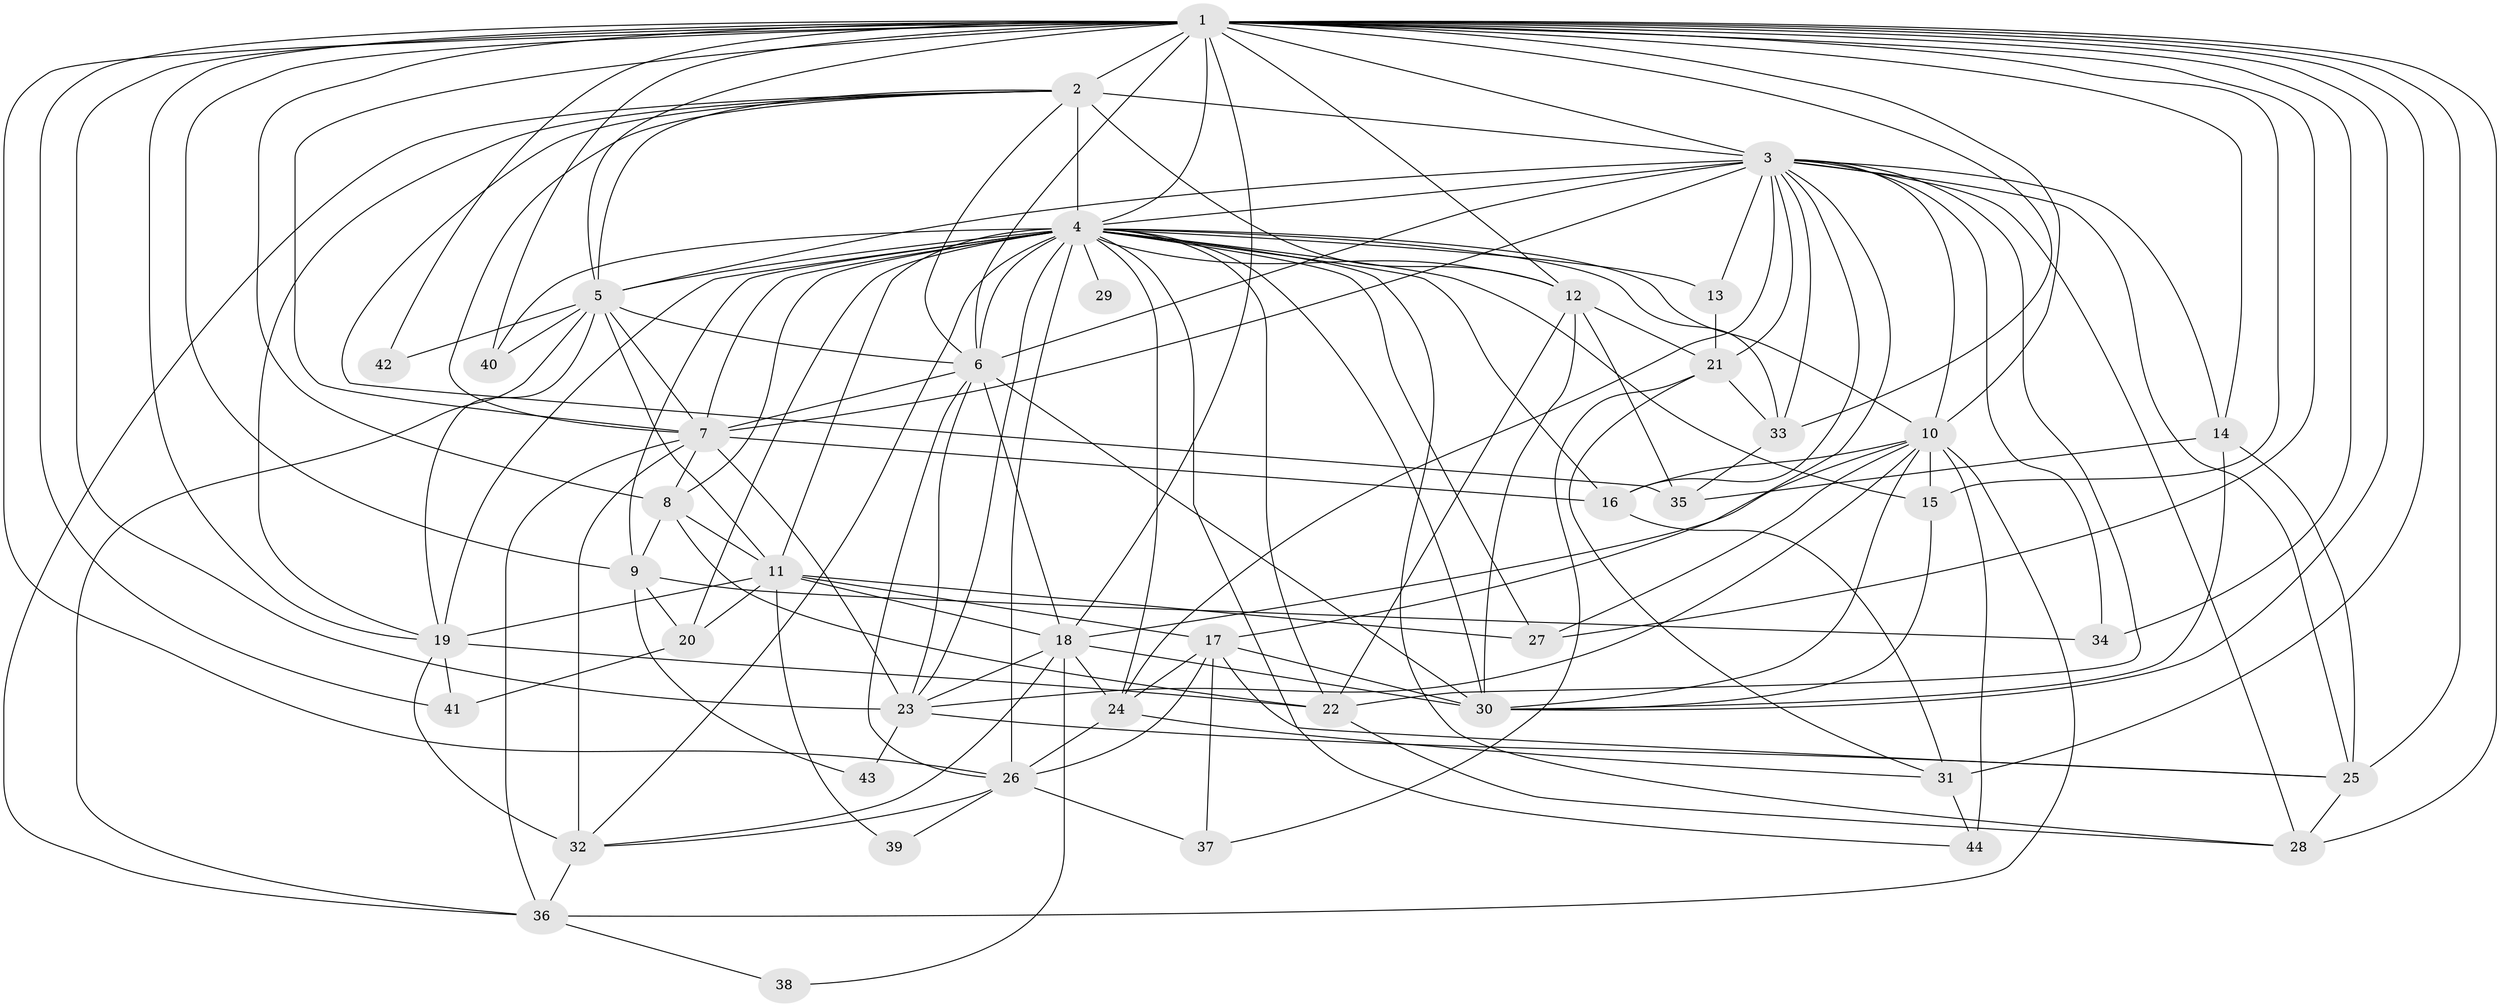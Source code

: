 // original degree distribution, {20: 0.0136986301369863, 23: 0.00684931506849315, 25: 0.00684931506849315, 28: 0.00684931506849315, 15: 0.0136986301369863, 21: 0.00684931506849315, 32: 0.00684931506849315, 24: 0.00684931506849315, 11: 0.00684931506849315, 5: 0.0684931506849315, 13: 0.00684931506849315, 4: 0.08904109589041095, 9: 0.00684931506849315, 3: 0.1917808219178082, 8: 0.00684931506849315, 7: 0.0136986301369863, 6: 0.02054794520547945, 2: 0.5205479452054794}
// Generated by graph-tools (version 1.1) at 2025/49/03/04/25 22:49:39]
// undirected, 44 vertices, 153 edges
graph export_dot {
  node [color=gray90,style=filled];
  1;
  2;
  3;
  4;
  5;
  6;
  7;
  8;
  9;
  10;
  11;
  12;
  13;
  14;
  15;
  16;
  17;
  18;
  19;
  20;
  21;
  22;
  23;
  24;
  25;
  26;
  27;
  28;
  29;
  30;
  31;
  32;
  33;
  34;
  35;
  36;
  37;
  38;
  39;
  40;
  41;
  42;
  43;
  44;
  1 -- 2 [weight=1.0];
  1 -- 3 [weight=2.0];
  1 -- 4 [weight=18.0];
  1 -- 5 [weight=1.0];
  1 -- 6 [weight=1.0];
  1 -- 7 [weight=2.0];
  1 -- 8 [weight=2.0];
  1 -- 9 [weight=1.0];
  1 -- 10 [weight=1.0];
  1 -- 12 [weight=1.0];
  1 -- 14 [weight=1.0];
  1 -- 15 [weight=1.0];
  1 -- 18 [weight=1.0];
  1 -- 19 [weight=1.0];
  1 -- 23 [weight=1.0];
  1 -- 25 [weight=1.0];
  1 -- 26 [weight=1.0];
  1 -- 27 [weight=1.0];
  1 -- 28 [weight=1.0];
  1 -- 30 [weight=1.0];
  1 -- 31 [weight=1.0];
  1 -- 33 [weight=1.0];
  1 -- 34 [weight=2.0];
  1 -- 40 [weight=1.0];
  1 -- 41 [weight=1.0];
  1 -- 42 [weight=1.0];
  2 -- 3 [weight=1.0];
  2 -- 4 [weight=5.0];
  2 -- 5 [weight=1.0];
  2 -- 6 [weight=2.0];
  2 -- 7 [weight=1.0];
  2 -- 12 [weight=7.0];
  2 -- 19 [weight=1.0];
  2 -- 35 [weight=1.0];
  2 -- 36 [weight=1.0];
  3 -- 4 [weight=5.0];
  3 -- 5 [weight=1.0];
  3 -- 6 [weight=1.0];
  3 -- 7 [weight=1.0];
  3 -- 10 [weight=1.0];
  3 -- 13 [weight=1.0];
  3 -- 14 [weight=1.0];
  3 -- 16 [weight=1.0];
  3 -- 17 [weight=1.0];
  3 -- 21 [weight=1.0];
  3 -- 22 [weight=1.0];
  3 -- 24 [weight=1.0];
  3 -- 25 [weight=1.0];
  3 -- 28 [weight=1.0];
  3 -- 33 [weight=2.0];
  3 -- 34 [weight=2.0];
  4 -- 5 [weight=4.0];
  4 -- 6 [weight=4.0];
  4 -- 7 [weight=7.0];
  4 -- 8 [weight=2.0];
  4 -- 9 [weight=1.0];
  4 -- 10 [weight=1.0];
  4 -- 11 [weight=1.0];
  4 -- 12 [weight=2.0];
  4 -- 13 [weight=2.0];
  4 -- 15 [weight=3.0];
  4 -- 16 [weight=2.0];
  4 -- 19 [weight=1.0];
  4 -- 20 [weight=1.0];
  4 -- 22 [weight=1.0];
  4 -- 23 [weight=1.0];
  4 -- 24 [weight=2.0];
  4 -- 26 [weight=1.0];
  4 -- 27 [weight=1.0];
  4 -- 28 [weight=1.0];
  4 -- 29 [weight=3.0];
  4 -- 30 [weight=1.0];
  4 -- 32 [weight=2.0];
  4 -- 33 [weight=1.0];
  4 -- 40 [weight=1.0];
  4 -- 44 [weight=1.0];
  5 -- 6 [weight=2.0];
  5 -- 7 [weight=1.0];
  5 -- 11 [weight=1.0];
  5 -- 19 [weight=1.0];
  5 -- 36 [weight=1.0];
  5 -- 40 [weight=1.0];
  5 -- 42 [weight=1.0];
  6 -- 7 [weight=2.0];
  6 -- 18 [weight=5.0];
  6 -- 23 [weight=1.0];
  6 -- 26 [weight=1.0];
  6 -- 30 [weight=1.0];
  7 -- 8 [weight=1.0];
  7 -- 16 [weight=1.0];
  7 -- 23 [weight=1.0];
  7 -- 32 [weight=8.0];
  7 -- 36 [weight=1.0];
  8 -- 9 [weight=1.0];
  8 -- 11 [weight=2.0];
  8 -- 22 [weight=3.0];
  9 -- 20 [weight=2.0];
  9 -- 34 [weight=1.0];
  9 -- 43 [weight=1.0];
  10 -- 15 [weight=2.0];
  10 -- 16 [weight=1.0];
  10 -- 18 [weight=1.0];
  10 -- 23 [weight=1.0];
  10 -- 27 [weight=2.0];
  10 -- 30 [weight=1.0];
  10 -- 36 [weight=1.0];
  10 -- 44 [weight=2.0];
  11 -- 17 [weight=1.0];
  11 -- 18 [weight=1.0];
  11 -- 19 [weight=1.0];
  11 -- 20 [weight=1.0];
  11 -- 27 [weight=1.0];
  11 -- 39 [weight=1.0];
  12 -- 21 [weight=2.0];
  12 -- 22 [weight=1.0];
  12 -- 30 [weight=1.0];
  12 -- 35 [weight=2.0];
  13 -- 21 [weight=1.0];
  14 -- 25 [weight=1.0];
  14 -- 30 [weight=1.0];
  14 -- 35 [weight=1.0];
  15 -- 30 [weight=1.0];
  16 -- 31 [weight=1.0];
  17 -- 24 [weight=1.0];
  17 -- 25 [weight=1.0];
  17 -- 26 [weight=1.0];
  17 -- 30 [weight=1.0];
  17 -- 37 [weight=2.0];
  18 -- 23 [weight=1.0];
  18 -- 24 [weight=2.0];
  18 -- 30 [weight=1.0];
  18 -- 32 [weight=1.0];
  18 -- 38 [weight=1.0];
  19 -- 22 [weight=1.0];
  19 -- 32 [weight=1.0];
  19 -- 41 [weight=1.0];
  20 -- 41 [weight=2.0];
  21 -- 31 [weight=1.0];
  21 -- 33 [weight=1.0];
  21 -- 37 [weight=1.0];
  22 -- 28 [weight=1.0];
  23 -- 25 [weight=1.0];
  23 -- 43 [weight=1.0];
  24 -- 26 [weight=1.0];
  24 -- 31 [weight=1.0];
  25 -- 28 [weight=1.0];
  26 -- 32 [weight=1.0];
  26 -- 37 [weight=1.0];
  26 -- 39 [weight=1.0];
  31 -- 44 [weight=1.0];
  32 -- 36 [weight=1.0];
  33 -- 35 [weight=1.0];
  36 -- 38 [weight=1.0];
}
